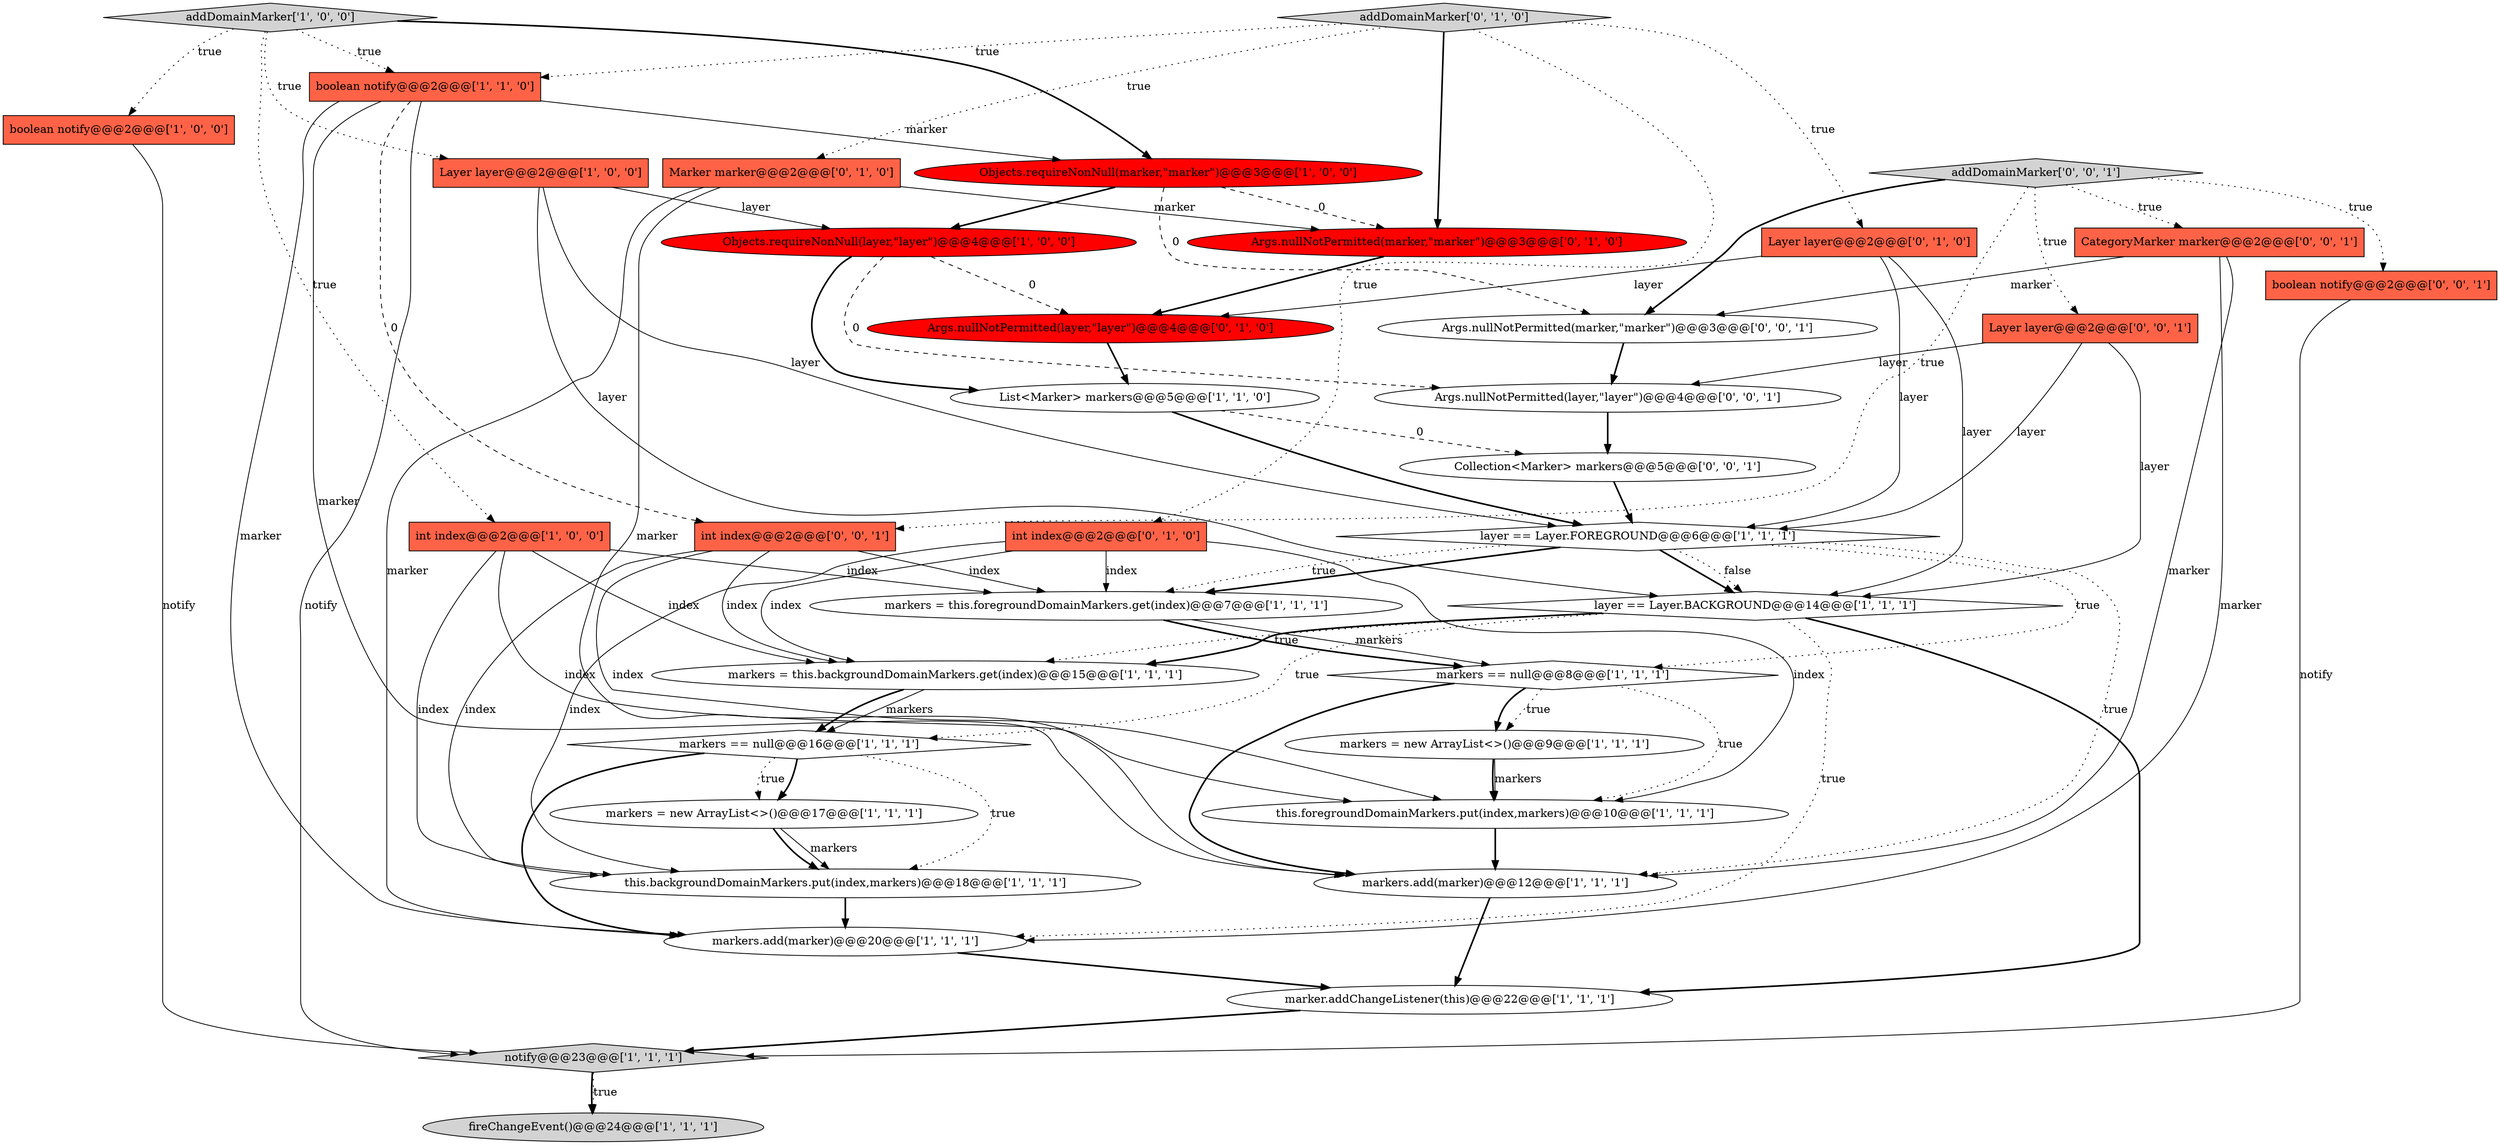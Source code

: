 digraph {
35 [style = filled, label = "Args.nullNotPermitted(marker,\"marker\")@@@3@@@['0', '0', '1']", fillcolor = white, shape = ellipse image = "AAA0AAABBB3BBB"];
18 [style = filled, label = "layer == Layer.FOREGROUND@@@6@@@['1', '1', '1']", fillcolor = white, shape = diamond image = "AAA0AAABBB1BBB"];
27 [style = filled, label = "addDomainMarker['0', '1', '0']", fillcolor = lightgray, shape = diamond image = "AAA0AAABBB2BBB"];
2 [style = filled, label = "this.backgroundDomainMarkers.put(index,markers)@@@18@@@['1', '1', '1']", fillcolor = white, shape = ellipse image = "AAA0AAABBB1BBB"];
0 [style = filled, label = "List<Marker> markers@@@5@@@['1', '1', '0']", fillcolor = white, shape = ellipse image = "AAA0AAABBB1BBB"];
17 [style = filled, label = "Objects.requireNonNull(layer,\"layer\")@@@4@@@['1', '0', '0']", fillcolor = red, shape = ellipse image = "AAA1AAABBB1BBB"];
15 [style = filled, label = "boolean notify@@@2@@@['1', '0', '0']", fillcolor = tomato, shape = box image = "AAA0AAABBB1BBB"];
6 [style = filled, label = "marker.addChangeListener(this)@@@22@@@['1', '1', '1']", fillcolor = white, shape = ellipse image = "AAA0AAABBB1BBB"];
10 [style = filled, label = "fireChangeEvent()@@@24@@@['1', '1', '1']", fillcolor = lightgray, shape = ellipse image = "AAA0AAABBB1BBB"];
13 [style = filled, label = "int index@@@2@@@['1', '0', '0']", fillcolor = tomato, shape = box image = "AAA0AAABBB1BBB"];
36 [style = filled, label = "int index@@@2@@@['0', '0', '1']", fillcolor = tomato, shape = box image = "AAA0AAABBB3BBB"];
14 [style = filled, label = "markers = this.backgroundDomainMarkers.get(index)@@@15@@@['1', '1', '1']", fillcolor = white, shape = ellipse image = "AAA0AAABBB1BBB"];
16 [style = filled, label = "markers.add(marker)@@@12@@@['1', '1', '1']", fillcolor = white, shape = ellipse image = "AAA0AAABBB1BBB"];
33 [style = filled, label = "Collection<Marker> markers@@@5@@@['0', '0', '1']", fillcolor = white, shape = ellipse image = "AAA0AAABBB3BBB"];
21 [style = filled, label = "Objects.requireNonNull(marker,\"marker\")@@@3@@@['1', '0', '0']", fillcolor = red, shape = ellipse image = "AAA1AAABBB1BBB"];
11 [style = filled, label = "markers = new ArrayList<>()@@@9@@@['1', '1', '1']", fillcolor = white, shape = ellipse image = "AAA0AAABBB1BBB"];
24 [style = filled, label = "Layer layer@@@2@@@['0', '1', '0']", fillcolor = tomato, shape = box image = "AAA0AAABBB2BBB"];
20 [style = filled, label = "Layer layer@@@2@@@['1', '0', '0']", fillcolor = tomato, shape = box image = "AAA0AAABBB1BBB"];
32 [style = filled, label = "Args.nullNotPermitted(layer,\"layer\")@@@4@@@['0', '0', '1']", fillcolor = white, shape = ellipse image = "AAA0AAABBB3BBB"];
12 [style = filled, label = "markers == null@@@16@@@['1', '1', '1']", fillcolor = white, shape = diamond image = "AAA0AAABBB1BBB"];
34 [style = filled, label = "boolean notify@@@2@@@['0', '0', '1']", fillcolor = tomato, shape = box image = "AAA0AAABBB3BBB"];
19 [style = filled, label = "this.foregroundDomainMarkers.put(index,markers)@@@10@@@['1', '1', '1']", fillcolor = white, shape = ellipse image = "AAA0AAABBB1BBB"];
29 [style = filled, label = "addDomainMarker['0', '0', '1']", fillcolor = lightgray, shape = diamond image = "AAA0AAABBB3BBB"];
3 [style = filled, label = "markers == null@@@8@@@['1', '1', '1']", fillcolor = white, shape = diamond image = "AAA0AAABBB1BBB"];
7 [style = filled, label = "markers.add(marker)@@@20@@@['1', '1', '1']", fillcolor = white, shape = ellipse image = "AAA0AAABBB1BBB"];
25 [style = filled, label = "int index@@@2@@@['0', '1', '0']", fillcolor = tomato, shape = box image = "AAA0AAABBB2BBB"];
1 [style = filled, label = "layer == Layer.BACKGROUND@@@14@@@['1', '1', '1']", fillcolor = white, shape = diamond image = "AAA0AAABBB1BBB"];
26 [style = filled, label = "Args.nullNotPermitted(layer,\"layer\")@@@4@@@['0', '1', '0']", fillcolor = red, shape = ellipse image = "AAA1AAABBB2BBB"];
31 [style = filled, label = "Layer layer@@@2@@@['0', '0', '1']", fillcolor = tomato, shape = box image = "AAA0AAABBB3BBB"];
23 [style = filled, label = "Marker marker@@@2@@@['0', '1', '0']", fillcolor = tomato, shape = box image = "AAA0AAABBB2BBB"];
5 [style = filled, label = "markers = new ArrayList<>()@@@17@@@['1', '1', '1']", fillcolor = white, shape = ellipse image = "AAA0AAABBB1BBB"];
30 [style = filled, label = "CategoryMarker marker@@@2@@@['0', '0', '1']", fillcolor = tomato, shape = box image = "AAA0AAABBB3BBB"];
28 [style = filled, label = "Args.nullNotPermitted(marker,\"marker\")@@@3@@@['0', '1', '0']", fillcolor = red, shape = ellipse image = "AAA1AAABBB2BBB"];
4 [style = filled, label = "markers = this.foregroundDomainMarkers.get(index)@@@7@@@['1', '1', '1']", fillcolor = white, shape = ellipse image = "AAA0AAABBB1BBB"];
8 [style = filled, label = "notify@@@23@@@['1', '1', '1']", fillcolor = lightgray, shape = diamond image = "AAA0AAABBB1BBB"];
9 [style = filled, label = "addDomainMarker['1', '0', '0']", fillcolor = lightgray, shape = diamond image = "AAA0AAABBB1BBB"];
22 [style = filled, label = "boolean notify@@@2@@@['1', '1', '0']", fillcolor = tomato, shape = box image = "AAA0AAABBB1BBB"];
22->36 [style = dashed, label="0"];
8->10 [style = bold, label=""];
25->2 [style = solid, label="index"];
22->21 [style = solid, label="marker"];
12->5 [style = bold, label=""];
20->18 [style = solid, label="layer"];
27->28 [style = bold, label=""];
27->23 [style = dotted, label="true"];
4->3 [style = solid, label="markers"];
3->16 [style = bold, label=""];
30->35 [style = solid, label="marker"];
24->26 [style = solid, label="layer"];
12->7 [style = bold, label=""];
25->14 [style = solid, label="index"];
31->18 [style = solid, label="layer"];
33->18 [style = bold, label=""];
18->3 [style = dotted, label="true"];
1->12 [style = dotted, label="true"];
9->21 [style = bold, label=""];
9->15 [style = dotted, label="true"];
15->8 [style = solid, label="notify"];
36->2 [style = solid, label="index"];
29->36 [style = dotted, label="true"];
5->2 [style = solid, label="markers"];
4->3 [style = bold, label=""];
27->22 [style = dotted, label="true"];
27->25 [style = dotted, label="true"];
18->16 [style = dotted, label="true"];
13->4 [style = solid, label="index"];
16->6 [style = bold, label=""];
12->2 [style = dotted, label="true"];
13->19 [style = solid, label="index"];
3->11 [style = bold, label=""];
30->7 [style = solid, label="marker"];
27->24 [style = dotted, label="true"];
23->7 [style = solid, label="marker"];
26->0 [style = bold, label=""];
18->4 [style = bold, label=""];
18->1 [style = bold, label=""];
11->19 [style = solid, label="markers"];
0->33 [style = dashed, label="0"];
25->19 [style = solid, label="index"];
9->13 [style = dotted, label="true"];
7->6 [style = bold, label=""];
29->35 [style = bold, label=""];
36->19 [style = solid, label="index"];
31->1 [style = solid, label="layer"];
36->14 [style = solid, label="index"];
29->34 [style = dotted, label="true"];
35->32 [style = bold, label=""];
28->26 [style = bold, label=""];
24->18 [style = solid, label="layer"];
23->28 [style = solid, label="marker"];
32->33 [style = bold, label=""];
19->16 [style = bold, label=""];
20->1 [style = solid, label="layer"];
30->16 [style = solid, label="marker"];
1->6 [style = bold, label=""];
17->0 [style = bold, label=""];
20->17 [style = solid, label="layer"];
9->20 [style = dotted, label="true"];
0->18 [style = bold, label=""];
21->35 [style = dashed, label="0"];
22->8 [style = solid, label="notify"];
9->22 [style = dotted, label="true"];
24->1 [style = solid, label="layer"];
13->14 [style = solid, label="index"];
3->11 [style = dotted, label="true"];
36->4 [style = solid, label="index"];
21->28 [style = dashed, label="0"];
31->32 [style = solid, label="layer"];
17->32 [style = dashed, label="0"];
1->14 [style = dotted, label="true"];
22->7 [style = solid, label="marker"];
14->12 [style = solid, label="markers"];
11->19 [style = bold, label=""];
8->10 [style = dotted, label="true"];
25->4 [style = solid, label="index"];
34->8 [style = solid, label="notify"];
1->7 [style = dotted, label="true"];
5->2 [style = bold, label=""];
3->19 [style = dotted, label="true"];
23->16 [style = solid, label="marker"];
12->5 [style = dotted, label="true"];
14->12 [style = bold, label=""];
6->8 [style = bold, label=""];
29->30 [style = dotted, label="true"];
17->26 [style = dashed, label="0"];
1->14 [style = bold, label=""];
18->4 [style = dotted, label="true"];
18->1 [style = dotted, label="false"];
2->7 [style = bold, label=""];
21->17 [style = bold, label=""];
22->16 [style = solid, label="marker"];
13->2 [style = solid, label="index"];
29->31 [style = dotted, label="true"];
}
